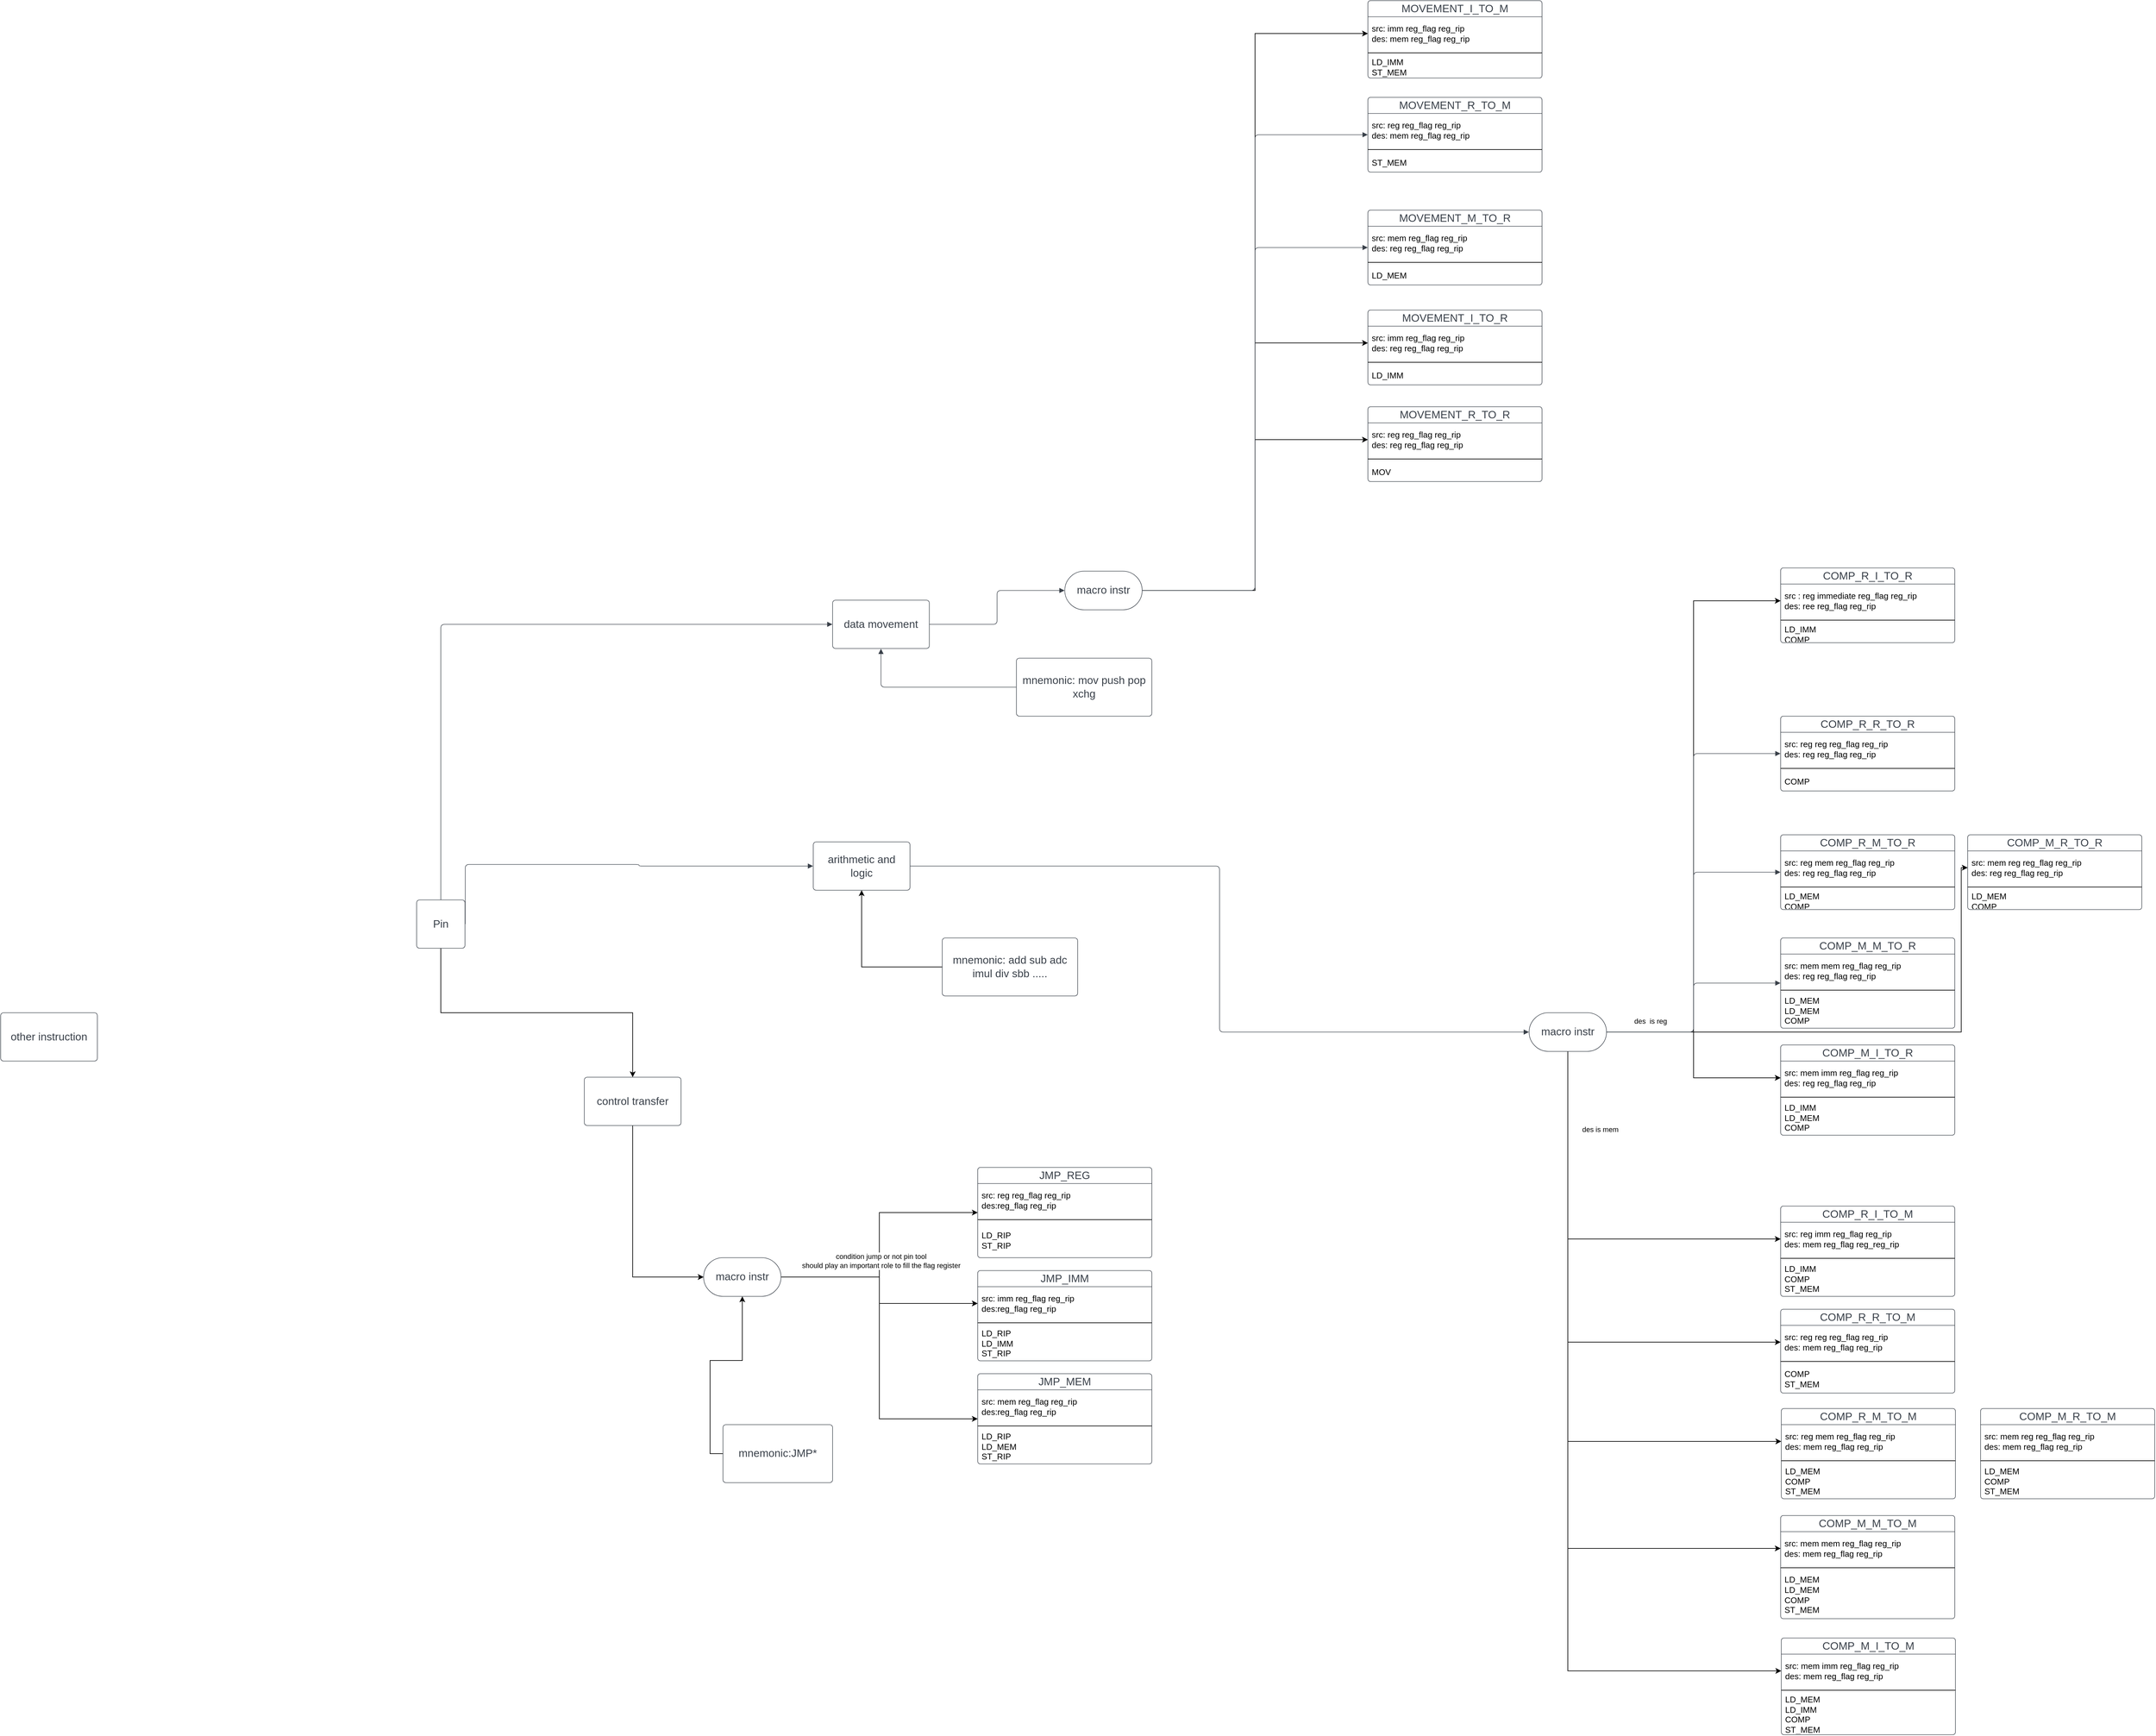 <mxfile version="21.1.1" type="github">
  <diagram name="Page-1" id="eR3zp3QlsPvUXpin-yrC">
    <mxGraphModel dx="2710" dy="1951" grid="1" gridSize="10" guides="1" tooltips="1" connect="1" arrows="1" fold="1" page="1" pageScale="1" pageWidth="850" pageHeight="1100" math="0" shadow="0">
      <root>
        <mxCell id="0" />
        <mxCell id="1" parent="0" />
        <mxCell id="J5xy0Q0ghwQe-MPDtaWw-1" value="MOVEMENT_R_TO_M" style="html=1;overflow=block;blockSpacing=1;swimlane;childLayout=stackLayout;horizontal=1;horizontalStack=0;resizeParent=1;resizeParentMax=0;resizeLast=0;collapsible=0;fontStyle=0;marginBottom=0;swimlaneFillColor=#ffffff;startSize=25;whiteSpace=wrap;fontSize=16.7;fontColor=#3a414a;spacing=0;strokeColor=#3a414a;strokeOpacity=100;rounded=1;absoluteArcSize=1;arcSize=9;strokeWidth=0.8;" parent="1" vertex="1">
          <mxGeometry x="1640" y="-870" width="270" height="116" as="geometry" />
        </mxCell>
        <mxCell id="J5xy0Q0ghwQe-MPDtaWw-2" value="&lt;div&gt;src: reg reg_flag reg_rip&lt;/div&gt;&lt;div&gt;des: mem reg_flag reg_rip&lt;br&gt;&lt;/div&gt;" style="part=1;html=1;resizeHeight=0;strokeColor=none;fillColor=none;align=left;verticalAlign=middle;spacingLeft=4;spacingRight=4;overflow=hidden;rotatable=0;points=[[0,0.5],[1,0.5]];portConstraint=eastwest;swimlaneFillColor=#ffffff;strokeOpacity=100;whiteSpace=wrap;fontSize=13;" parent="J5xy0Q0ghwQe-MPDtaWw-1" vertex="1">
          <mxGeometry y="25" width="270" height="52" as="geometry" />
        </mxCell>
        <mxCell id="J5xy0Q0ghwQe-MPDtaWw-3" value="" style="line;strokeWidth=1;fillColor=none;align=left;verticalAlign=middle;spacingTop=-1;spacingLeft=3;spacingRight=3;rotatable=0;labelPosition=right;points=[];portConstraint=eastwest;" parent="J5xy0Q0ghwQe-MPDtaWw-1" vertex="1">
          <mxGeometry y="77" width="270" height="8" as="geometry" />
        </mxCell>
        <mxCell id="J5xy0Q0ghwQe-MPDtaWw-4" value="ST_MEM" style="part=1;html=1;resizeHeight=0;strokeColor=none;fillColor=none;align=left;verticalAlign=middle;spacingLeft=4;spacingRight=4;overflow=hidden;rotatable=0;points=[[0,0.5],[1,0.5]];portConstraint=eastwest;swimlaneFillColor=#ffffff;strokeOpacity=100;whiteSpace=wrap;fontSize=13;" parent="J5xy0Q0ghwQe-MPDtaWw-1" vertex="1">
          <mxGeometry y="85" width="270" height="31" as="geometry" />
        </mxCell>
        <mxCell id="J5xy0Q0ghwQe-MPDtaWw-84" style="edgeStyle=orthogonalEdgeStyle;rounded=0;orthogonalLoop=1;jettySize=auto;html=1;exitX=0.5;exitY=1;exitDx=0;exitDy=0;entryX=0.5;entryY=0;entryDx=0;entryDy=0;" parent="1" source="J5xy0Q0ghwQe-MPDtaWw-5" target="J5xy0Q0ghwQe-MPDtaWw-8" edge="1">
          <mxGeometry relative="1" as="geometry" />
        </mxCell>
        <mxCell id="J5xy0Q0ghwQe-MPDtaWw-5" value="Pin" style="html=1;overflow=block;blockSpacing=1;whiteSpace=wrap;fontSize=16.7;fontColor=#3a414a;spacing=9;strokeColor=#3a414a;strokeOpacity=100;rounded=1;absoluteArcSize=1;arcSize=9;strokeWidth=0.8;lucidId=vb_ILdYtXsX5;" parent="1" vertex="1">
          <mxGeometry x="165" y="375" width="75" height="75" as="geometry" />
        </mxCell>
        <mxCell id="J5xy0Q0ghwQe-MPDtaWw-6" value="data movement" style="html=1;overflow=block;blockSpacing=1;whiteSpace=wrap;fontSize=16.7;fontColor=#3a414a;spacing=9;strokeColor=#3a414a;strokeOpacity=100;rounded=1;absoluteArcSize=1;arcSize=9;strokeWidth=0.8;lucidId=Zb_IQVn3p7aH;" parent="1" vertex="1">
          <mxGeometry x="810" y="-90" width="150" height="75" as="geometry" />
        </mxCell>
        <mxCell id="J5xy0Q0ghwQe-MPDtaWw-7" value="arithmetic and logic" style="html=1;overflow=block;blockSpacing=1;whiteSpace=wrap;fontSize=16.7;fontColor=#3a414a;spacing=9;strokeColor=#3a414a;strokeOpacity=100;rounded=1;absoluteArcSize=1;arcSize=9;strokeWidth=0.8;lucidId=Sd_Imt-~ufuI;" parent="1" vertex="1">
          <mxGeometry x="780" y="285" width="150" height="75" as="geometry" />
        </mxCell>
        <mxCell id="IbOXfM1SDpOTdggkuZX6-5" style="edgeStyle=orthogonalEdgeStyle;rounded=0;orthogonalLoop=1;jettySize=auto;html=1;exitX=0.5;exitY=1;exitDx=0;exitDy=0;entryX=0;entryY=0.5;entryDx=0;entryDy=0;" edge="1" parent="1" source="J5xy0Q0ghwQe-MPDtaWw-8" target="IbOXfM1SDpOTdggkuZX6-4">
          <mxGeometry relative="1" as="geometry" />
        </mxCell>
        <mxCell id="J5xy0Q0ghwQe-MPDtaWw-8" value="control transfer" style="html=1;overflow=block;blockSpacing=1;whiteSpace=wrap;fontSize=16.7;fontColor=#3a414a;spacing=9;strokeColor=#3a414a;strokeOpacity=100;rounded=1;absoluteArcSize=1;arcSize=9;strokeWidth=0.8;lucidId=fe_Ijm6He9Rg;" parent="1" vertex="1">
          <mxGeometry x="425" y="650" width="150" height="75" as="geometry" />
        </mxCell>
        <mxCell id="J5xy0Q0ghwQe-MPDtaWw-9" value="other instruction" style="html=1;overflow=block;blockSpacing=1;whiteSpace=wrap;fontSize=16.7;fontColor=#3a414a;spacing=9;strokeColor=#3a414a;strokeOpacity=100;rounded=1;absoluteArcSize=1;arcSize=9;strokeWidth=0.8;lucidId=Ye_Ij3o5J0ic;" parent="1" vertex="1">
          <mxGeometry x="-480" y="550" width="150" height="75" as="geometry" />
        </mxCell>
        <mxCell id="J5xy0Q0ghwQe-MPDtaWw-10" value="mnemonic: mov push pop xchg" style="html=1;overflow=block;blockSpacing=1;whiteSpace=wrap;fontSize=16.7;fontColor=#3a414a;spacing=9;strokeColor=#3a414a;strokeOpacity=100;rounded=1;absoluteArcSize=1;arcSize=9;strokeWidth=0.8;lucidId=3g_IY3LxRQ.w;" parent="1" vertex="1">
          <mxGeometry x="1095" width="210" height="90" as="geometry" />
        </mxCell>
        <mxCell id="J5xy0Q0ghwQe-MPDtaWw-11" value="" style="html=1;jettySize=18;whiteSpace=wrap;fontSize=13;strokeColor=#3a414a;strokeOpacity=100;strokeWidth=0.8;rounded=1;arcSize=12;edgeStyle=orthogonalEdgeStyle;startArrow=none;endArrow=block;endFill=1;exitX=0.5;exitY=-0.005;exitPerimeter=0;entryX=-0.002;entryY=0.5;entryPerimeter=0;lucidId=Ei_Iy~VdfBPr;" parent="1" source="J5xy0Q0ghwQe-MPDtaWw-5" target="J5xy0Q0ghwQe-MPDtaWw-6" edge="1">
          <mxGeometry width="100" height="100" relative="1" as="geometry">
            <Array as="points" />
          </mxGeometry>
        </mxCell>
        <mxCell id="J5xy0Q0ghwQe-MPDtaWw-12" value="" style="html=1;jettySize=18;whiteSpace=wrap;fontSize=13;strokeColor=#3a414a;strokeOpacity=100;strokeWidth=0.8;rounded=1;arcSize=12;edgeStyle=orthogonalEdgeStyle;startArrow=none;endArrow=block;endFill=1;exitX=1.005;exitY=0.5;exitPerimeter=0;entryX=-0.002;entryY=0.5;entryPerimeter=0;lucidId=Ii_If~WCb4Uk;" parent="1" source="J5xy0Q0ghwQe-MPDtaWw-5" target="J5xy0Q0ghwQe-MPDtaWw-7" edge="1">
          <mxGeometry width="100" height="100" relative="1" as="geometry">
            <Array as="points">
              <mxPoint x="240" y="320" />
              <mxPoint x="510" y="320" />
              <mxPoint x="510" y="323" />
            </Array>
          </mxGeometry>
        </mxCell>
        <mxCell id="J5xy0Q0ghwQe-MPDtaWw-15" value="" style="html=1;jettySize=18;whiteSpace=wrap;fontSize=13;strokeColor=#3a414a;strokeOpacity=100;strokeWidth=0.8;rounded=1;arcSize=12;edgeStyle=orthogonalEdgeStyle;startArrow=none;endArrow=block;endFill=1;exitX=1.002;exitY=0.5;exitPerimeter=0;entryX=-0.003;entryY=0.5;entryPerimeter=0;lucidId=4i_INsCaxqj5;" parent="1" source="J5xy0Q0ghwQe-MPDtaWw-6" target="J5xy0Q0ghwQe-MPDtaWw-16" edge="1">
          <mxGeometry width="100" height="100" relative="1" as="geometry">
            <Array as="points" />
          </mxGeometry>
        </mxCell>
        <mxCell id="iMvrqoFS0nyrSLUckhGw-23" style="edgeStyle=orthogonalEdgeStyle;rounded=0;orthogonalLoop=1;jettySize=auto;html=1;exitX=1;exitY=0.5;exitDx=0;exitDy=0;entryX=0;entryY=0.5;entryDx=0;entryDy=0;" parent="1" source="J5xy0Q0ghwQe-MPDtaWw-16" target="iMvrqoFS0nyrSLUckhGw-20" edge="1">
          <mxGeometry relative="1" as="geometry" />
        </mxCell>
        <mxCell id="iMvrqoFS0nyrSLUckhGw-24" style="edgeStyle=orthogonalEdgeStyle;rounded=0;orthogonalLoop=1;jettySize=auto;html=1;exitX=1;exitY=0.5;exitDx=0;exitDy=0;entryX=0;entryY=0.5;entryDx=0;entryDy=0;" parent="1" source="J5xy0Q0ghwQe-MPDtaWw-16" target="iMvrqoFS0nyrSLUckhGw-15" edge="1">
          <mxGeometry relative="1" as="geometry" />
        </mxCell>
        <mxCell id="iMvrqoFS0nyrSLUckhGw-30" style="edgeStyle=orthogonalEdgeStyle;rounded=0;orthogonalLoop=1;jettySize=auto;html=1;exitX=1;exitY=0.5;exitDx=0;exitDy=0;entryX=0;entryY=0.5;entryDx=0;entryDy=0;" parent="1" source="J5xy0Q0ghwQe-MPDtaWw-16" target="iMvrqoFS0nyrSLUckhGw-26" edge="1">
          <mxGeometry relative="1" as="geometry" />
        </mxCell>
        <mxCell id="J5xy0Q0ghwQe-MPDtaWw-16" value="macro instr" style="html=1;overflow=block;blockSpacing=1;whiteSpace=wrap;rounded=1;arcSize=50;fontSize=16.7;fontColor=#3a414a;spacing=3.8;strokeColor=#3a414a;strokeOpacity=100;strokeWidth=0.8;lucidId=7i_INm0ZVEhD;" parent="1" vertex="1">
          <mxGeometry x="1170" y="-135" width="120" height="60" as="geometry" />
        </mxCell>
        <mxCell id="J5xy0Q0ghwQe-MPDtaWw-17" value="MOVEMENT_M_TO_R" style="html=1;overflow=block;blockSpacing=1;swimlane;childLayout=stackLayout;horizontal=1;horizontalStack=0;resizeParent=1;resizeParentMax=0;resizeLast=0;collapsible=0;fontStyle=0;marginBottom=0;swimlaneFillColor=#ffffff;startSize=25;whiteSpace=wrap;fontSize=16.7;fontColor=#3a414a;spacing=0;strokeColor=#3a414a;strokeOpacity=100;rounded=1;absoluteArcSize=1;arcSize=9;strokeWidth=0.8;" parent="1" vertex="1">
          <mxGeometry x="1640" y="-695" width="270" height="116" as="geometry" />
        </mxCell>
        <mxCell id="J5xy0Q0ghwQe-MPDtaWw-18" value="&lt;div&gt;src: mem reg_flag reg_rip&lt;/div&gt;&lt;div&gt;des: reg reg_flag reg_rip&lt;br&gt;&lt;/div&gt;" style="part=1;html=1;resizeHeight=0;strokeColor=none;fillColor=none;align=left;verticalAlign=middle;spacingLeft=4;spacingRight=4;overflow=hidden;rotatable=0;points=[[0,0.5],[1,0.5]];portConstraint=eastwest;swimlaneFillColor=#ffffff;strokeOpacity=100;whiteSpace=wrap;fontSize=13;" parent="J5xy0Q0ghwQe-MPDtaWw-17" vertex="1">
          <mxGeometry y="25" width="270" height="52" as="geometry" />
        </mxCell>
        <mxCell id="J5xy0Q0ghwQe-MPDtaWw-19" value="" style="line;strokeWidth=1;fillColor=none;align=left;verticalAlign=middle;spacingTop=-1;spacingLeft=3;spacingRight=3;rotatable=0;labelPosition=right;points=[];portConstraint=eastwest;" parent="J5xy0Q0ghwQe-MPDtaWw-17" vertex="1">
          <mxGeometry y="77" width="270" height="8" as="geometry" />
        </mxCell>
        <mxCell id="J5xy0Q0ghwQe-MPDtaWw-20" value="&lt;div&gt;LD_MEM&lt;/div&gt;" style="part=1;html=1;resizeHeight=0;strokeColor=none;fillColor=none;align=left;verticalAlign=middle;spacingLeft=4;spacingRight=4;overflow=hidden;rotatable=0;points=[[0,0.5],[1,0.5]];portConstraint=eastwest;swimlaneFillColor=#ffffff;strokeOpacity=100;whiteSpace=wrap;fontSize=13;" parent="J5xy0Q0ghwQe-MPDtaWw-17" vertex="1">
          <mxGeometry y="85" width="270" height="31" as="geometry" />
        </mxCell>
        <mxCell id="J5xy0Q0ghwQe-MPDtaWw-21" value="" style="html=1;jettySize=18;whiteSpace=wrap;fontSize=13;strokeColor=#3a414a;strokeOpacity=100;strokeWidth=0.8;rounded=1;arcSize=12;edgeStyle=orthogonalEdgeStyle;startArrow=none;endArrow=block;endFill=1;exitX=1.003;exitY=0.5;exitPerimeter=0;entryX=-0.001;entryY=0.5;entryPerimeter=0;lucidId=rl_IwtWGp1lu;" parent="1" source="J5xy0Q0ghwQe-MPDtaWw-16" target="J5xy0Q0ghwQe-MPDtaWw-1" edge="1">
          <mxGeometry width="100" height="100" relative="1" as="geometry">
            <Array as="points" />
          </mxGeometry>
        </mxCell>
        <mxCell id="J5xy0Q0ghwQe-MPDtaWw-22" value="" style="html=1;jettySize=18;whiteSpace=wrap;fontSize=13;strokeColor=#3a414a;strokeOpacity=100;strokeWidth=0.8;rounded=1;arcSize=12;edgeStyle=orthogonalEdgeStyle;startArrow=none;endArrow=block;endFill=1;exitX=1.003;exitY=0.5;exitPerimeter=0;entryX=-0.001;entryY=0.5;entryPerimeter=0;lucidId=wl_IUxPqPPxz;" parent="1" source="J5xy0Q0ghwQe-MPDtaWw-16" target="J5xy0Q0ghwQe-MPDtaWw-17" edge="1">
          <mxGeometry width="100" height="100" relative="1" as="geometry">
            <Array as="points" />
          </mxGeometry>
        </mxCell>
        <mxCell id="J5xy0Q0ghwQe-MPDtaWw-50" style="edgeStyle=orthogonalEdgeStyle;rounded=0;orthogonalLoop=1;jettySize=auto;html=1;exitX=1;exitY=0.5;exitDx=0;exitDy=0;entryX=0;entryY=0.5;entryDx=0;entryDy=0;" parent="1" source="J5xy0Q0ghwQe-MPDtaWw-23" target="J5xy0Q0ghwQe-MPDtaWw-47" edge="1">
          <mxGeometry relative="1" as="geometry" />
        </mxCell>
        <mxCell id="J5xy0Q0ghwQe-MPDtaWw-55" style="edgeStyle=orthogonalEdgeStyle;rounded=0;orthogonalLoop=1;jettySize=auto;html=1;exitX=1;exitY=0.5;exitDx=0;exitDy=0;entryX=0;entryY=0.5;entryDx=0;entryDy=0;" parent="1" source="J5xy0Q0ghwQe-MPDtaWw-23" target="J5xy0Q0ghwQe-MPDtaWw-52" edge="1">
          <mxGeometry relative="1" as="geometry" />
        </mxCell>
        <mxCell id="J5xy0Q0ghwQe-MPDtaWw-76" style="edgeStyle=orthogonalEdgeStyle;rounded=0;orthogonalLoop=1;jettySize=auto;html=1;exitX=0.5;exitY=1;exitDx=0;exitDy=0;entryX=0;entryY=0.5;entryDx=0;entryDy=0;" parent="1" source="J5xy0Q0ghwQe-MPDtaWw-23" target="J5xy0Q0ghwQe-MPDtaWw-69" edge="1">
          <mxGeometry relative="1" as="geometry">
            <mxPoint x="2110" y="850" as="targetPoint" />
          </mxGeometry>
        </mxCell>
        <mxCell id="J5xy0Q0ghwQe-MPDtaWw-77" style="edgeStyle=orthogonalEdgeStyle;rounded=0;orthogonalLoop=1;jettySize=auto;html=1;exitX=0.5;exitY=1;exitDx=0;exitDy=0;entryX=0;entryY=0.5;entryDx=0;entryDy=0;" parent="1" source="J5xy0Q0ghwQe-MPDtaWw-23" target="J5xy0Q0ghwQe-MPDtaWw-57" edge="1">
          <mxGeometry relative="1" as="geometry" />
        </mxCell>
        <mxCell id="J5xy0Q0ghwQe-MPDtaWw-78" style="edgeStyle=orthogonalEdgeStyle;rounded=0;orthogonalLoop=1;jettySize=auto;html=1;exitX=0.5;exitY=1;exitDx=0;exitDy=0;entryX=0;entryY=0.5;entryDx=0;entryDy=0;" parent="1" source="J5xy0Q0ghwQe-MPDtaWw-23" target="J5xy0Q0ghwQe-MPDtaWw-61" edge="1">
          <mxGeometry relative="1" as="geometry" />
        </mxCell>
        <mxCell id="J5xy0Q0ghwQe-MPDtaWw-79" style="edgeStyle=orthogonalEdgeStyle;rounded=0;orthogonalLoop=1;jettySize=auto;html=1;exitX=0.5;exitY=1;exitDx=0;exitDy=0;entryX=0;entryY=0.5;entryDx=0;entryDy=0;" parent="1" source="J5xy0Q0ghwQe-MPDtaWw-23" target="J5xy0Q0ghwQe-MPDtaWw-65" edge="1">
          <mxGeometry relative="1" as="geometry" />
        </mxCell>
        <mxCell id="J5xy0Q0ghwQe-MPDtaWw-80" style="edgeStyle=orthogonalEdgeStyle;rounded=0;orthogonalLoop=1;jettySize=auto;html=1;exitX=0.5;exitY=1;exitDx=0;exitDy=0;entryX=0;entryY=0.5;entryDx=0;entryDy=0;" parent="1" source="J5xy0Q0ghwQe-MPDtaWw-23" target="J5xy0Q0ghwQe-MPDtaWw-73" edge="1">
          <mxGeometry relative="1" as="geometry" />
        </mxCell>
        <mxCell id="J5xy0Q0ghwQe-MPDtaWw-83" value="des is mem" style="edgeLabel;html=1;align=center;verticalAlign=middle;resizable=0;points=[];" parent="J5xy0Q0ghwQe-MPDtaWw-80" vertex="1" connectable="0">
          <mxGeometry x="-0.836" y="-1" relative="1" as="geometry">
            <mxPoint x="51" y="15" as="offset" />
          </mxGeometry>
        </mxCell>
        <mxCell id="iMvrqoFS0nyrSLUckhGw-5" style="edgeStyle=orthogonalEdgeStyle;rounded=0;orthogonalLoop=1;jettySize=auto;html=1;exitX=1;exitY=0.5;exitDx=0;exitDy=0;entryX=0;entryY=0.5;entryDx=0;entryDy=0;" parent="1" source="J5xy0Q0ghwQe-MPDtaWw-23" target="iMvrqoFS0nyrSLUckhGw-2" edge="1">
          <mxGeometry relative="1" as="geometry">
            <Array as="points">
              <mxPoint x="2560" y="580" />
              <mxPoint x="2560" y="325" />
            </Array>
          </mxGeometry>
        </mxCell>
        <mxCell id="J5xy0Q0ghwQe-MPDtaWw-23" value="macro instr" style="html=1;overflow=block;blockSpacing=1;whiteSpace=wrap;rounded=1;arcSize=50;fontSize=16.7;fontColor=#3a414a;spacing=3.8;strokeColor=#3a414a;strokeOpacity=100;strokeWidth=0.8;lucidId=Ho_INVFWYLT4;" parent="1" vertex="1">
          <mxGeometry x="1890" y="550" width="120" height="60" as="geometry" />
        </mxCell>
        <mxCell id="J5xy0Q0ghwQe-MPDtaWw-24" value="" style="html=1;jettySize=18;whiteSpace=wrap;fontSize=13;strokeColor=#3a414a;strokeOpacity=100;strokeWidth=0.8;rounded=1;arcSize=12;edgeStyle=orthogonalEdgeStyle;startArrow=none;endArrow=block;endFill=1;exitX=-0.002;exitY=0.5;exitPerimeter=0;entryX=0.5;entryY=1.005;entryPerimeter=0;lucidId=Qo_IXUwPz7fn;" parent="1" source="J5xy0Q0ghwQe-MPDtaWw-10" target="J5xy0Q0ghwQe-MPDtaWw-6" edge="1">
          <mxGeometry width="100" height="100" relative="1" as="geometry">
            <Array as="points" />
          </mxGeometry>
        </mxCell>
        <mxCell id="J5xy0Q0ghwQe-MPDtaWw-25" value="" style="html=1;jettySize=18;whiteSpace=wrap;fontSize=13;strokeColor=#3a414a;strokeOpacity=100;strokeWidth=0.8;rounded=1;arcSize=12;edgeStyle=orthogonalEdgeStyle;startArrow=none;endArrow=block;endFill=1;exitX=1.002;exitY=0.5;exitPerimeter=0;entryX=-0.003;entryY=0.5;entryPerimeter=0;lucidId=Vo_IGZf05bA5;" parent="1" source="J5xy0Q0ghwQe-MPDtaWw-7" target="J5xy0Q0ghwQe-MPDtaWw-23" edge="1">
          <mxGeometry width="100" height="100" relative="1" as="geometry">
            <Array as="points" />
          </mxGeometry>
        </mxCell>
        <mxCell id="J5xy0Q0ghwQe-MPDtaWw-26" value="COMP_R_R_TO_R" style="html=1;overflow=block;blockSpacing=1;swimlane;childLayout=stackLayout;horizontal=1;horizontalStack=0;resizeParent=1;resizeParentMax=0;resizeLast=0;collapsible=0;fontStyle=0;marginBottom=0;swimlaneFillColor=#ffffff;startSize=25;whiteSpace=wrap;fontSize=16.7;fontColor=#3a414a;spacing=0;strokeColor=#3a414a;strokeOpacity=100;rounded=1;absoluteArcSize=1;arcSize=9;strokeWidth=0.8;" parent="1" vertex="1">
          <mxGeometry x="2280" y="90" width="270" height="116" as="geometry" />
        </mxCell>
        <mxCell id="J5xy0Q0ghwQe-MPDtaWw-27" value="&lt;div&gt;src: reg reg reg_flag reg_rip&lt;/div&gt;&lt;div&gt;des: reg reg_flag reg_rip&lt;br&gt;&lt;/div&gt;" style="part=1;html=1;resizeHeight=0;strokeColor=none;fillColor=none;align=left;verticalAlign=middle;spacingLeft=4;spacingRight=4;overflow=hidden;rotatable=0;points=[[0,0.5],[1,0.5]];portConstraint=eastwest;swimlaneFillColor=#ffffff;strokeOpacity=100;whiteSpace=wrap;fontSize=13;" parent="J5xy0Q0ghwQe-MPDtaWw-26" vertex="1">
          <mxGeometry y="25" width="270" height="52" as="geometry" />
        </mxCell>
        <mxCell id="J5xy0Q0ghwQe-MPDtaWw-28" value="" style="line;strokeWidth=1;fillColor=none;align=left;verticalAlign=middle;spacingTop=-1;spacingLeft=3;spacingRight=3;rotatable=0;labelPosition=right;points=[];portConstraint=eastwest;" parent="J5xy0Q0ghwQe-MPDtaWw-26" vertex="1">
          <mxGeometry y="77" width="270" height="8" as="geometry" />
        </mxCell>
        <mxCell id="J5xy0Q0ghwQe-MPDtaWw-29" value="COMP" style="part=1;html=1;resizeHeight=0;strokeColor=none;fillColor=none;align=left;verticalAlign=middle;spacingLeft=4;spacingRight=4;overflow=hidden;rotatable=0;points=[[0,0.5],[1,0.5]];portConstraint=eastwest;swimlaneFillColor=#ffffff;strokeOpacity=100;whiteSpace=wrap;fontSize=13;" parent="J5xy0Q0ghwQe-MPDtaWw-26" vertex="1">
          <mxGeometry y="85" width="270" height="31" as="geometry" />
        </mxCell>
        <mxCell id="J5xy0Q0ghwQe-MPDtaWw-30" value="" style="html=1;jettySize=18;whiteSpace=wrap;fontSize=13;strokeColor=#3a414a;strokeOpacity=100;strokeWidth=0.8;rounded=1;arcSize=12;edgeStyle=orthogonalEdgeStyle;startArrow=none;endArrow=block;endFill=1;exitX=1.003;exitY=0.5;exitPerimeter=0;entryX=-0.001;entryY=0.5;entryPerimeter=0;lucidId=Dp_I.FauqQdN;" parent="1" source="J5xy0Q0ghwQe-MPDtaWw-23" target="J5xy0Q0ghwQe-MPDtaWw-26" edge="1">
          <mxGeometry width="100" height="100" relative="1" as="geometry">
            <Array as="points" />
          </mxGeometry>
        </mxCell>
        <mxCell id="J5xy0Q0ghwQe-MPDtaWw-31" value="COMP_R_M_TO_R" style="html=1;overflow=block;blockSpacing=1;swimlane;childLayout=stackLayout;horizontal=1;horizontalStack=0;resizeParent=1;resizeParentMax=0;resizeLast=0;collapsible=0;fontStyle=0;marginBottom=0;swimlaneFillColor=#ffffff;startSize=25;whiteSpace=wrap;fontSize=16.7;fontColor=#3a414a;spacing=0;strokeColor=#3a414a;strokeOpacity=100;rounded=1;absoluteArcSize=1;arcSize=9;strokeWidth=0.8;" parent="1" vertex="1">
          <mxGeometry x="2280" y="274" width="270" height="116" as="geometry" />
        </mxCell>
        <mxCell id="J5xy0Q0ghwQe-MPDtaWw-32" value="&lt;div&gt;src: reg mem reg_flag reg_rip&lt;/div&gt;&lt;div&gt;des: reg reg_flag reg_rip&lt;br&gt;&lt;/div&gt;" style="part=1;html=1;resizeHeight=0;strokeColor=none;fillColor=none;align=left;verticalAlign=middle;spacingLeft=4;spacingRight=4;overflow=hidden;rotatable=0;points=[[0,0.5],[1,0.5]];portConstraint=eastwest;swimlaneFillColor=#ffffff;strokeOpacity=100;whiteSpace=wrap;fontSize=13;" parent="J5xy0Q0ghwQe-MPDtaWw-31" vertex="1">
          <mxGeometry y="25" width="270" height="52" as="geometry" />
        </mxCell>
        <mxCell id="J5xy0Q0ghwQe-MPDtaWw-33" value="" style="line;strokeWidth=1;fillColor=none;align=left;verticalAlign=middle;spacingTop=-1;spacingLeft=3;spacingRight=3;rotatable=0;labelPosition=right;points=[];portConstraint=eastwest;" parent="J5xy0Q0ghwQe-MPDtaWw-31" vertex="1">
          <mxGeometry y="77" width="270" height="8" as="geometry" />
        </mxCell>
        <mxCell id="J5xy0Q0ghwQe-MPDtaWw-34" value="&lt;div&gt;LD_MEM&lt;/div&gt;&lt;div&gt;COMP&lt;br&gt;&lt;/div&gt;" style="part=1;html=1;resizeHeight=0;strokeColor=none;fillColor=none;align=left;verticalAlign=middle;spacingLeft=4;spacingRight=4;overflow=hidden;rotatable=0;points=[[0,0.5],[1,0.5]];portConstraint=eastwest;swimlaneFillColor=#ffffff;strokeOpacity=100;whiteSpace=wrap;fontSize=13;" parent="J5xy0Q0ghwQe-MPDtaWw-31" vertex="1">
          <mxGeometry y="85" width="270" height="31" as="geometry" />
        </mxCell>
        <mxCell id="J5xy0Q0ghwQe-MPDtaWw-35" value="" style="html=1;jettySize=18;whiteSpace=wrap;fontSize=13;strokeColor=#3a414a;strokeOpacity=100;strokeWidth=0.8;rounded=1;arcSize=12;edgeStyle=orthogonalEdgeStyle;startArrow=none;endArrow=block;endFill=1;exitX=1.003;exitY=0.5;exitPerimeter=0;entryX=-0.001;entryY=0.5;entryPerimeter=0;lucidId=8p_I0mKvdy3w;" parent="1" source="J5xy0Q0ghwQe-MPDtaWw-23" target="J5xy0Q0ghwQe-MPDtaWw-31" edge="1">
          <mxGeometry width="100" height="100" relative="1" as="geometry">
            <Array as="points" />
          </mxGeometry>
        </mxCell>
        <mxCell id="J5xy0Q0ghwQe-MPDtaWw-36" value="COMP_M_M_TO_R" style="html=1;overflow=block;blockSpacing=1;swimlane;childLayout=stackLayout;horizontal=1;horizontalStack=0;resizeParent=1;resizeParentMax=0;resizeLast=0;collapsible=0;fontStyle=0;marginBottom=0;swimlaneFillColor=#ffffff;startSize=25;whiteSpace=wrap;fontSize=16.7;fontColor=#3a414a;spacing=0;strokeColor=#3a414a;strokeOpacity=100;rounded=1;absoluteArcSize=1;arcSize=9;strokeWidth=0.8;" parent="1" vertex="1">
          <mxGeometry x="2280" y="434" width="270" height="140" as="geometry" />
        </mxCell>
        <mxCell id="J5xy0Q0ghwQe-MPDtaWw-37" value="&lt;div&gt;src: mem mem reg_flag reg_rip&lt;/div&gt;&lt;div&gt;des: reg reg_flag reg_rip&lt;br&gt;&lt;/div&gt;" style="part=1;html=1;resizeHeight=0;strokeColor=none;fillColor=none;align=left;verticalAlign=middle;spacingLeft=4;spacingRight=4;overflow=hidden;rotatable=0;points=[[0,0.5],[1,0.5]];portConstraint=eastwest;swimlaneFillColor=#ffffff;strokeOpacity=100;whiteSpace=wrap;fontSize=13;" parent="J5xy0Q0ghwQe-MPDtaWw-36" vertex="1">
          <mxGeometry y="25" width="270" height="52" as="geometry" />
        </mxCell>
        <mxCell id="J5xy0Q0ghwQe-MPDtaWw-38" value="" style="line;strokeWidth=1;fillColor=none;align=left;verticalAlign=middle;spacingTop=-1;spacingLeft=3;spacingRight=3;rotatable=0;labelPosition=right;points=[];portConstraint=eastwest;" parent="J5xy0Q0ghwQe-MPDtaWw-36" vertex="1">
          <mxGeometry y="77" width="270" height="8" as="geometry" />
        </mxCell>
        <mxCell id="J5xy0Q0ghwQe-MPDtaWw-39" value="&lt;div&gt;LD_MEM&lt;/div&gt;&lt;div&gt;LD_MEM&lt;/div&gt;&lt;div&gt;COMP&lt;br&gt;&lt;/div&gt;" style="part=1;html=1;resizeHeight=0;strokeColor=none;fillColor=none;align=left;verticalAlign=middle;spacingLeft=4;spacingRight=4;overflow=hidden;rotatable=0;points=[[0,0.5],[1,0.5]];portConstraint=eastwest;swimlaneFillColor=#ffffff;strokeOpacity=100;whiteSpace=wrap;fontSize=13;" parent="J5xy0Q0ghwQe-MPDtaWw-36" vertex="1">
          <mxGeometry y="85" width="270" height="55" as="geometry" />
        </mxCell>
        <mxCell id="J5xy0Q0ghwQe-MPDtaWw-40" value="" style="html=1;jettySize=18;whiteSpace=wrap;fontSize=13;strokeColor=#3a414a;strokeOpacity=100;strokeWidth=0.8;rounded=1;arcSize=12;edgeStyle=orthogonalEdgeStyle;startArrow=none;endArrow=block;endFill=1;exitX=1.003;exitY=0.5;exitPerimeter=0;entryX=-0.001;entryY=0.5;entryPerimeter=0;lucidId=Dq_IRfhvA5zH;" parent="1" source="J5xy0Q0ghwQe-MPDtaWw-23" target="J5xy0Q0ghwQe-MPDtaWw-36" edge="1">
          <mxGeometry width="100" height="100" relative="1" as="geometry">
            <Array as="points" />
          </mxGeometry>
        </mxCell>
        <mxCell id="J5xy0Q0ghwQe-MPDtaWw-82" value="des&amp;nbsp; is reg" style="edgeLabel;html=1;align=center;verticalAlign=middle;resizable=0;points=[];" parent="J5xy0Q0ghwQe-MPDtaWw-40" vertex="1" connectable="0">
          <mxGeometry x="-0.548" relative="1" as="geometry">
            <mxPoint x="-11" y="-17" as="offset" />
          </mxGeometry>
        </mxCell>
        <mxCell id="J5xy0Q0ghwQe-MPDtaWw-46" value="COMP_R_I_TO_R" style="html=1;overflow=block;blockSpacing=1;swimlane;childLayout=stackLayout;horizontal=1;horizontalStack=0;resizeParent=1;resizeParentMax=0;resizeLast=0;collapsible=0;fontStyle=0;marginBottom=0;swimlaneFillColor=#ffffff;startSize=25;whiteSpace=wrap;fontSize=16.7;fontColor=#3a414a;spacing=0;strokeColor=#3a414a;strokeOpacity=100;rounded=1;absoluteArcSize=1;arcSize=9;strokeWidth=0.8;" parent="1" vertex="1">
          <mxGeometry x="2280" y="-140" width="270" height="116" as="geometry" />
        </mxCell>
        <mxCell id="J5xy0Q0ghwQe-MPDtaWw-47" value="&lt;div&gt;src : reg immediate reg_flag reg_rip&lt;/div&gt;&lt;div&gt;des: ree reg_flag reg_rip&lt;br&gt;&lt;/div&gt;" style="part=1;html=1;resizeHeight=0;strokeColor=none;fillColor=none;align=left;verticalAlign=middle;spacingLeft=4;spacingRight=4;overflow=hidden;rotatable=0;points=[[0,0.5],[1,0.5]];portConstraint=eastwest;swimlaneFillColor=#ffffff;strokeOpacity=100;whiteSpace=wrap;fontSize=13;" parent="J5xy0Q0ghwQe-MPDtaWw-46" vertex="1">
          <mxGeometry y="25" width="270" height="52" as="geometry" />
        </mxCell>
        <mxCell id="J5xy0Q0ghwQe-MPDtaWw-48" value="" style="line;strokeWidth=1;fillColor=none;align=left;verticalAlign=middle;spacingTop=-1;spacingLeft=3;spacingRight=3;rotatable=0;labelPosition=right;points=[];portConstraint=eastwest;" parent="J5xy0Q0ghwQe-MPDtaWw-46" vertex="1">
          <mxGeometry y="77" width="270" height="8" as="geometry" />
        </mxCell>
        <mxCell id="J5xy0Q0ghwQe-MPDtaWw-49" value="&lt;div&gt;LD_IMM&lt;/div&gt;&lt;div&gt;COMP&lt;/div&gt;&lt;div&gt;&lt;br&gt;&lt;/div&gt;" style="part=1;html=1;resizeHeight=0;strokeColor=none;fillColor=none;align=left;verticalAlign=middle;spacingLeft=4;spacingRight=4;overflow=hidden;rotatable=0;points=[[0,0.5],[1,0.5]];portConstraint=eastwest;swimlaneFillColor=#ffffff;strokeOpacity=100;whiteSpace=wrap;fontSize=13;" parent="J5xy0Q0ghwQe-MPDtaWw-46" vertex="1">
          <mxGeometry y="85" width="270" height="31" as="geometry" />
        </mxCell>
        <mxCell id="J5xy0Q0ghwQe-MPDtaWw-51" value="COMP_M_I_TO_R" style="html=1;overflow=block;blockSpacing=1;swimlane;childLayout=stackLayout;horizontal=1;horizontalStack=0;resizeParent=1;resizeParentMax=0;resizeLast=0;collapsible=0;fontStyle=0;marginBottom=0;swimlaneFillColor=#ffffff;startSize=25;whiteSpace=wrap;fontSize=16.7;fontColor=#3a414a;spacing=0;strokeColor=#3a414a;strokeOpacity=100;rounded=1;absoluteArcSize=1;arcSize=9;strokeWidth=0.8;" parent="1" vertex="1">
          <mxGeometry x="2280" y="600" width="270" height="140" as="geometry" />
        </mxCell>
        <mxCell id="J5xy0Q0ghwQe-MPDtaWw-52" value="&lt;div&gt;src: mem imm reg_flag reg_rip&lt;/div&gt;&lt;div&gt;des: reg reg_flag reg_rip&lt;br&gt;&lt;/div&gt;" style="part=1;html=1;resizeHeight=0;strokeColor=none;fillColor=none;align=left;verticalAlign=middle;spacingLeft=4;spacingRight=4;overflow=hidden;rotatable=0;points=[[0,0.5],[1,0.5]];portConstraint=eastwest;swimlaneFillColor=#ffffff;strokeOpacity=100;whiteSpace=wrap;fontSize=13;" parent="J5xy0Q0ghwQe-MPDtaWw-51" vertex="1">
          <mxGeometry y="25" width="270" height="52" as="geometry" />
        </mxCell>
        <mxCell id="J5xy0Q0ghwQe-MPDtaWw-53" value="" style="line;strokeWidth=1;fillColor=none;align=left;verticalAlign=middle;spacingTop=-1;spacingLeft=3;spacingRight=3;rotatable=0;labelPosition=right;points=[];portConstraint=eastwest;" parent="J5xy0Q0ghwQe-MPDtaWw-51" vertex="1">
          <mxGeometry y="77" width="270" height="8" as="geometry" />
        </mxCell>
        <mxCell id="J5xy0Q0ghwQe-MPDtaWw-54" value="&lt;div&gt;LD_IMM&lt;/div&gt;&lt;div&gt;LD_MEM&lt;/div&gt;&lt;div&gt;COMP&lt;br&gt;&lt;/div&gt;" style="part=1;html=1;resizeHeight=0;strokeColor=none;fillColor=none;align=left;verticalAlign=middle;spacingLeft=4;spacingRight=4;overflow=hidden;rotatable=0;points=[[0,0.5],[1,0.5]];portConstraint=eastwest;swimlaneFillColor=#ffffff;strokeOpacity=100;whiteSpace=wrap;fontSize=13;" parent="J5xy0Q0ghwQe-MPDtaWw-51" vertex="1">
          <mxGeometry y="85" width="270" height="55" as="geometry" />
        </mxCell>
        <mxCell id="J5xy0Q0ghwQe-MPDtaWw-56" value="COMP_R_R_TO_M" style="html=1;overflow=block;blockSpacing=1;swimlane;childLayout=stackLayout;horizontal=1;horizontalStack=0;resizeParent=1;resizeParentMax=0;resizeLast=0;collapsible=0;fontStyle=0;marginBottom=0;swimlaneFillColor=#ffffff;startSize=25;whiteSpace=wrap;fontSize=16.7;fontColor=#3a414a;spacing=0;strokeColor=#3a414a;strokeOpacity=100;rounded=1;absoluteArcSize=1;arcSize=9;strokeWidth=0.8;" parent="1" vertex="1">
          <mxGeometry x="2280" y="1010" width="270" height="130" as="geometry" />
        </mxCell>
        <mxCell id="J5xy0Q0ghwQe-MPDtaWw-57" value="&lt;div&gt;src: reg reg reg_flag reg_rip&lt;/div&gt;&lt;div&gt;des: mem reg_flag reg_rip&lt;br&gt;&lt;/div&gt;" style="part=1;html=1;resizeHeight=0;strokeColor=none;fillColor=none;align=left;verticalAlign=middle;spacingLeft=4;spacingRight=4;overflow=hidden;rotatable=0;points=[[0,0.5],[1,0.5]];portConstraint=eastwest;swimlaneFillColor=#ffffff;strokeOpacity=100;whiteSpace=wrap;fontSize=13;" parent="J5xy0Q0ghwQe-MPDtaWw-56" vertex="1">
          <mxGeometry y="25" width="270" height="52" as="geometry" />
        </mxCell>
        <mxCell id="J5xy0Q0ghwQe-MPDtaWw-58" value="" style="line;strokeWidth=1;fillColor=none;align=left;verticalAlign=middle;spacingTop=-1;spacingLeft=3;spacingRight=3;rotatable=0;labelPosition=right;points=[];portConstraint=eastwest;" parent="J5xy0Q0ghwQe-MPDtaWw-56" vertex="1">
          <mxGeometry y="77" width="270" height="8" as="geometry" />
        </mxCell>
        <mxCell id="J5xy0Q0ghwQe-MPDtaWw-59" value="&lt;div&gt;COMP&lt;/div&gt;&lt;div&gt;ST_MEM&lt;br&gt;&lt;/div&gt;" style="part=1;html=1;resizeHeight=0;strokeColor=none;fillColor=none;align=left;verticalAlign=middle;spacingLeft=4;spacingRight=4;overflow=hidden;rotatable=0;points=[[0,0.5],[1,0.5]];portConstraint=eastwest;swimlaneFillColor=#ffffff;strokeOpacity=100;whiteSpace=wrap;fontSize=13;" parent="J5xy0Q0ghwQe-MPDtaWw-56" vertex="1">
          <mxGeometry y="85" width="270" height="45" as="geometry" />
        </mxCell>
        <mxCell id="J5xy0Q0ghwQe-MPDtaWw-60" value="COMP_R_M_TO_M" style="html=1;overflow=block;blockSpacing=1;swimlane;childLayout=stackLayout;horizontal=1;horizontalStack=0;resizeParent=1;resizeParentMax=0;resizeLast=0;collapsible=0;fontStyle=0;marginBottom=0;swimlaneFillColor=#ffffff;startSize=25;whiteSpace=wrap;fontSize=16.7;fontColor=#3a414a;spacing=0;strokeColor=#3a414a;strokeOpacity=100;rounded=1;absoluteArcSize=1;arcSize=9;strokeWidth=0.8;" parent="1" vertex="1">
          <mxGeometry x="2281" y="1164" width="270" height="140" as="geometry" />
        </mxCell>
        <mxCell id="J5xy0Q0ghwQe-MPDtaWw-61" value="&lt;div&gt;src: reg mem reg_flag reg_rip&lt;/div&gt;&lt;div&gt;des: mem reg_flag reg_rip&lt;br&gt;&lt;/div&gt;" style="part=1;html=1;resizeHeight=0;strokeColor=none;fillColor=none;align=left;verticalAlign=middle;spacingLeft=4;spacingRight=4;overflow=hidden;rotatable=0;points=[[0,0.5],[1,0.5]];portConstraint=eastwest;swimlaneFillColor=#ffffff;strokeOpacity=100;whiteSpace=wrap;fontSize=13;" parent="J5xy0Q0ghwQe-MPDtaWw-60" vertex="1">
          <mxGeometry y="25" width="270" height="52" as="geometry" />
        </mxCell>
        <mxCell id="J5xy0Q0ghwQe-MPDtaWw-62" value="" style="line;strokeWidth=1;fillColor=none;align=left;verticalAlign=middle;spacingTop=-1;spacingLeft=3;spacingRight=3;rotatable=0;labelPosition=right;points=[];portConstraint=eastwest;" parent="J5xy0Q0ghwQe-MPDtaWw-60" vertex="1">
          <mxGeometry y="77" width="270" height="8" as="geometry" />
        </mxCell>
        <mxCell id="J5xy0Q0ghwQe-MPDtaWw-63" value="&lt;div&gt;LD_MEM&lt;/div&gt;&lt;div&gt;COMP&lt;br&gt;&lt;/div&gt;&lt;div&gt;ST_MEM&lt;br&gt;&lt;/div&gt;" style="part=1;html=1;resizeHeight=0;strokeColor=none;fillColor=none;align=left;verticalAlign=middle;spacingLeft=4;spacingRight=4;overflow=hidden;rotatable=0;points=[[0,0.5],[1,0.5]];portConstraint=eastwest;swimlaneFillColor=#ffffff;strokeOpacity=100;whiteSpace=wrap;fontSize=13;" parent="J5xy0Q0ghwQe-MPDtaWw-60" vertex="1">
          <mxGeometry y="85" width="270" height="55" as="geometry" />
        </mxCell>
        <mxCell id="J5xy0Q0ghwQe-MPDtaWw-64" value="COMP_M_M_TO_M" style="html=1;overflow=block;blockSpacing=1;swimlane;childLayout=stackLayout;horizontal=1;horizontalStack=0;resizeParent=1;resizeParentMax=0;resizeLast=0;collapsible=0;fontStyle=0;marginBottom=0;swimlaneFillColor=#ffffff;startSize=25;whiteSpace=wrap;fontSize=16.7;fontColor=#3a414a;spacing=0;strokeColor=#3a414a;strokeOpacity=100;rounded=1;absoluteArcSize=1;arcSize=9;strokeWidth=0.8;" parent="1" vertex="1">
          <mxGeometry x="2280" y="1330" width="270" height="160" as="geometry" />
        </mxCell>
        <mxCell id="J5xy0Q0ghwQe-MPDtaWw-65" value="&lt;div&gt;src: mem mem reg_flag reg_rip&lt;/div&gt;&lt;div&gt;des: mem reg_flag reg_rip&lt;br&gt;&lt;/div&gt;" style="part=1;html=1;resizeHeight=0;strokeColor=none;fillColor=none;align=left;verticalAlign=middle;spacingLeft=4;spacingRight=4;overflow=hidden;rotatable=0;points=[[0,0.5],[1,0.5]];portConstraint=eastwest;swimlaneFillColor=#ffffff;strokeOpacity=100;whiteSpace=wrap;fontSize=13;" parent="J5xy0Q0ghwQe-MPDtaWw-64" vertex="1">
          <mxGeometry y="25" width="270" height="52" as="geometry" />
        </mxCell>
        <mxCell id="J5xy0Q0ghwQe-MPDtaWw-66" value="" style="line;strokeWidth=1;fillColor=none;align=left;verticalAlign=middle;spacingTop=-1;spacingLeft=3;spacingRight=3;rotatable=0;labelPosition=right;points=[];portConstraint=eastwest;" parent="J5xy0Q0ghwQe-MPDtaWw-64" vertex="1">
          <mxGeometry y="77" width="270" height="8" as="geometry" />
        </mxCell>
        <mxCell id="J5xy0Q0ghwQe-MPDtaWw-67" value="&lt;div&gt;LD_MEM&lt;/div&gt;&lt;div&gt;LD_MEM&lt;/div&gt;&lt;div&gt;COMP&lt;/div&gt;&lt;div&gt;ST_MEM&lt;br&gt;&lt;/div&gt;" style="part=1;html=1;resizeHeight=0;strokeColor=none;fillColor=none;align=left;verticalAlign=middle;spacingLeft=4;spacingRight=4;overflow=hidden;rotatable=0;points=[[0,0.5],[1,0.5]];portConstraint=eastwest;swimlaneFillColor=#ffffff;strokeOpacity=100;whiteSpace=wrap;fontSize=13;" parent="J5xy0Q0ghwQe-MPDtaWw-64" vertex="1">
          <mxGeometry y="85" width="270" height="75" as="geometry" />
        </mxCell>
        <mxCell id="J5xy0Q0ghwQe-MPDtaWw-68" value="COMP_R_I_TO_M" style="html=1;overflow=block;blockSpacing=1;swimlane;childLayout=stackLayout;horizontal=1;horizontalStack=0;resizeParent=1;resizeParentMax=0;resizeLast=0;collapsible=0;fontStyle=0;marginBottom=0;swimlaneFillColor=#ffffff;startSize=25;whiteSpace=wrap;fontSize=16.7;fontColor=#3a414a;spacing=0;strokeColor=#3a414a;strokeOpacity=100;rounded=1;absoluteArcSize=1;arcSize=9;strokeWidth=0.8;" parent="1" vertex="1">
          <mxGeometry x="2280" y="850" width="270" height="140" as="geometry" />
        </mxCell>
        <mxCell id="J5xy0Q0ghwQe-MPDtaWw-69" value="&lt;div&gt;src: reg imm reg_flag reg_rip&lt;/div&gt;&lt;div&gt;des: mem reg_flag reg_reg_rip&lt;br&gt;&lt;/div&gt;" style="part=1;html=1;resizeHeight=0;strokeColor=none;fillColor=none;align=left;verticalAlign=middle;spacingLeft=4;spacingRight=4;overflow=hidden;rotatable=0;points=[[0,0.5],[1,0.5]];portConstraint=eastwest;swimlaneFillColor=#ffffff;strokeOpacity=100;whiteSpace=wrap;fontSize=13;" parent="J5xy0Q0ghwQe-MPDtaWw-68" vertex="1">
          <mxGeometry y="25" width="270" height="52" as="geometry" />
        </mxCell>
        <mxCell id="J5xy0Q0ghwQe-MPDtaWw-70" value="" style="line;strokeWidth=1;fillColor=none;align=left;verticalAlign=middle;spacingTop=-1;spacingLeft=3;spacingRight=3;rotatable=0;labelPosition=right;points=[];portConstraint=eastwest;" parent="J5xy0Q0ghwQe-MPDtaWw-68" vertex="1">
          <mxGeometry y="77" width="270" height="8" as="geometry" />
        </mxCell>
        <mxCell id="J5xy0Q0ghwQe-MPDtaWw-71" value="&lt;div&gt;LD_IMM&lt;/div&gt;&lt;div&gt;COMP&lt;/div&gt;&lt;div&gt;ST_MEM&lt;br&gt;&lt;/div&gt;" style="part=1;html=1;resizeHeight=0;strokeColor=none;fillColor=none;align=left;verticalAlign=middle;spacingLeft=4;spacingRight=4;overflow=hidden;rotatable=0;points=[[0,0.5],[1,0.5]];portConstraint=eastwest;swimlaneFillColor=#ffffff;strokeOpacity=100;whiteSpace=wrap;fontSize=13;" parent="J5xy0Q0ghwQe-MPDtaWw-68" vertex="1">
          <mxGeometry y="85" width="270" height="55" as="geometry" />
        </mxCell>
        <mxCell id="J5xy0Q0ghwQe-MPDtaWw-72" value="COMP_M_I_TO_M" style="html=1;overflow=block;blockSpacing=1;swimlane;childLayout=stackLayout;horizontal=1;horizontalStack=0;resizeParent=1;resizeParentMax=0;resizeLast=0;collapsible=0;fontStyle=0;marginBottom=0;swimlaneFillColor=#ffffff;startSize=25;whiteSpace=wrap;fontSize=16.7;fontColor=#3a414a;spacing=0;strokeColor=#3a414a;strokeOpacity=100;rounded=1;absoluteArcSize=1;arcSize=9;strokeWidth=0.8;" parent="1" vertex="1">
          <mxGeometry x="2281" y="1520" width="270" height="150" as="geometry" />
        </mxCell>
        <mxCell id="J5xy0Q0ghwQe-MPDtaWw-73" value="&lt;div&gt;src: mem imm reg_flag reg_rip&lt;/div&gt;&lt;div&gt;des: mem reg_flag reg_rip&lt;br&gt;&lt;/div&gt;" style="part=1;html=1;resizeHeight=0;strokeColor=none;fillColor=none;align=left;verticalAlign=middle;spacingLeft=4;spacingRight=4;overflow=hidden;rotatable=0;points=[[0,0.5],[1,0.5]];portConstraint=eastwest;swimlaneFillColor=#ffffff;strokeOpacity=100;whiteSpace=wrap;fontSize=13;" parent="J5xy0Q0ghwQe-MPDtaWw-72" vertex="1">
          <mxGeometry y="25" width="270" height="52" as="geometry" />
        </mxCell>
        <mxCell id="J5xy0Q0ghwQe-MPDtaWw-74" value="" style="line;strokeWidth=1;fillColor=none;align=left;verticalAlign=middle;spacingTop=-1;spacingLeft=3;spacingRight=3;rotatable=0;labelPosition=right;points=[];portConstraint=eastwest;" parent="J5xy0Q0ghwQe-MPDtaWw-72" vertex="1">
          <mxGeometry y="77" width="270" height="8" as="geometry" />
        </mxCell>
        <mxCell id="J5xy0Q0ghwQe-MPDtaWw-75" value="&lt;div&gt;LD_MEM&lt;/div&gt;&lt;div&gt;LD_IMM&lt;/div&gt;&lt;div&gt;COMP&lt;/div&gt;&lt;div&gt;ST_MEM&lt;br&gt;&lt;/div&gt;" style="part=1;html=1;resizeHeight=0;strokeColor=none;fillColor=none;align=left;verticalAlign=middle;spacingLeft=4;spacingRight=4;overflow=hidden;rotatable=0;points=[[0,0.5],[1,0.5]];portConstraint=eastwest;swimlaneFillColor=#ffffff;strokeOpacity=100;whiteSpace=wrap;fontSize=13;" parent="J5xy0Q0ghwQe-MPDtaWw-72" vertex="1">
          <mxGeometry y="85" width="270" height="65" as="geometry" />
        </mxCell>
        <mxCell id="iMvrqoFS0nyrSLUckhGw-1" value="COMP_M_R_TO_R" style="html=1;overflow=block;blockSpacing=1;swimlane;childLayout=stackLayout;horizontal=1;horizontalStack=0;resizeParent=1;resizeParentMax=0;resizeLast=0;collapsible=0;fontStyle=0;marginBottom=0;swimlaneFillColor=#ffffff;startSize=25;whiteSpace=wrap;fontSize=16.7;fontColor=#3a414a;spacing=0;strokeColor=#3a414a;strokeOpacity=100;rounded=1;absoluteArcSize=1;arcSize=9;strokeWidth=0.8;" parent="1" vertex="1">
          <mxGeometry x="2570" y="274" width="270" height="116" as="geometry" />
        </mxCell>
        <mxCell id="iMvrqoFS0nyrSLUckhGw-2" value="&lt;div&gt;src: mem reg reg_flag reg_rip&lt;/div&gt;&lt;div&gt;des: reg reg_flag reg_rip&lt;br&gt;&lt;/div&gt;" style="part=1;html=1;resizeHeight=0;strokeColor=none;fillColor=none;align=left;verticalAlign=middle;spacingLeft=4;spacingRight=4;overflow=hidden;rotatable=0;points=[[0,0.5],[1,0.5]];portConstraint=eastwest;swimlaneFillColor=#ffffff;strokeOpacity=100;whiteSpace=wrap;fontSize=13;" parent="iMvrqoFS0nyrSLUckhGw-1" vertex="1">
          <mxGeometry y="25" width="270" height="52" as="geometry" />
        </mxCell>
        <mxCell id="iMvrqoFS0nyrSLUckhGw-3" value="" style="line;strokeWidth=1;fillColor=none;align=left;verticalAlign=middle;spacingTop=-1;spacingLeft=3;spacingRight=3;rotatable=0;labelPosition=right;points=[];portConstraint=eastwest;" parent="iMvrqoFS0nyrSLUckhGw-1" vertex="1">
          <mxGeometry y="77" width="270" height="8" as="geometry" />
        </mxCell>
        <mxCell id="iMvrqoFS0nyrSLUckhGw-4" value="&lt;div&gt;LD_MEM&lt;/div&gt;&lt;div&gt;COMP&lt;br&gt;&lt;/div&gt;" style="part=1;html=1;resizeHeight=0;strokeColor=none;fillColor=none;align=left;verticalAlign=middle;spacingLeft=4;spacingRight=4;overflow=hidden;rotatable=0;points=[[0,0.5],[1,0.5]];portConstraint=eastwest;swimlaneFillColor=#ffffff;strokeOpacity=100;whiteSpace=wrap;fontSize=13;" parent="iMvrqoFS0nyrSLUckhGw-1" vertex="1">
          <mxGeometry y="85" width="270" height="31" as="geometry" />
        </mxCell>
        <mxCell id="iMvrqoFS0nyrSLUckhGw-10" value="COMP_M_R_TO_M" style="html=1;overflow=block;blockSpacing=1;swimlane;childLayout=stackLayout;horizontal=1;horizontalStack=0;resizeParent=1;resizeParentMax=0;resizeLast=0;collapsible=0;fontStyle=0;marginBottom=0;swimlaneFillColor=#ffffff;startSize=25;whiteSpace=wrap;fontSize=16.7;fontColor=#3a414a;spacing=0;strokeColor=#3a414a;strokeOpacity=100;rounded=1;absoluteArcSize=1;arcSize=9;strokeWidth=0.8;" parent="1" vertex="1">
          <mxGeometry x="2590" y="1164" width="270" height="140" as="geometry" />
        </mxCell>
        <mxCell id="iMvrqoFS0nyrSLUckhGw-11" value="&lt;div&gt;src: mem reg reg_flag reg_rip&lt;/div&gt;&lt;div&gt;des: mem reg_flag reg_rip&lt;br&gt;&lt;/div&gt;" style="part=1;html=1;resizeHeight=0;strokeColor=none;fillColor=none;align=left;verticalAlign=middle;spacingLeft=4;spacingRight=4;overflow=hidden;rotatable=0;points=[[0,0.5],[1,0.5]];portConstraint=eastwest;swimlaneFillColor=#ffffff;strokeOpacity=100;whiteSpace=wrap;fontSize=13;" parent="iMvrqoFS0nyrSLUckhGw-10" vertex="1">
          <mxGeometry y="25" width="270" height="52" as="geometry" />
        </mxCell>
        <mxCell id="iMvrqoFS0nyrSLUckhGw-12" value="" style="line;strokeWidth=1;fillColor=none;align=left;verticalAlign=middle;spacingTop=-1;spacingLeft=3;spacingRight=3;rotatable=0;labelPosition=right;points=[];portConstraint=eastwest;" parent="iMvrqoFS0nyrSLUckhGw-10" vertex="1">
          <mxGeometry y="77" width="270" height="8" as="geometry" />
        </mxCell>
        <mxCell id="iMvrqoFS0nyrSLUckhGw-13" value="&lt;div&gt;LD_MEM&lt;/div&gt;&lt;div&gt;COMP&lt;br&gt;&lt;/div&gt;&lt;div&gt;ST_MEM&lt;br&gt;&lt;/div&gt;" style="part=1;html=1;resizeHeight=0;strokeColor=none;fillColor=none;align=left;verticalAlign=middle;spacingLeft=4;spacingRight=4;overflow=hidden;rotatable=0;points=[[0,0.5],[1,0.5]];portConstraint=eastwest;swimlaneFillColor=#ffffff;strokeOpacity=100;whiteSpace=wrap;fontSize=13;" parent="iMvrqoFS0nyrSLUckhGw-10" vertex="1">
          <mxGeometry y="85" width="270" height="55" as="geometry" />
        </mxCell>
        <mxCell id="iMvrqoFS0nyrSLUckhGw-14" value="MOVEMENT_I_TO_R" style="html=1;overflow=block;blockSpacing=1;swimlane;childLayout=stackLayout;horizontal=1;horizontalStack=0;resizeParent=1;resizeParentMax=0;resizeLast=0;collapsible=0;fontStyle=0;marginBottom=0;swimlaneFillColor=#ffffff;startSize=25;whiteSpace=wrap;fontSize=16.7;fontColor=#3a414a;spacing=0;strokeColor=#3a414a;strokeOpacity=100;rounded=1;absoluteArcSize=1;arcSize=9;strokeWidth=0.8;" parent="1" vertex="1">
          <mxGeometry x="1640" y="-540" width="270" height="116" as="geometry" />
        </mxCell>
        <mxCell id="iMvrqoFS0nyrSLUckhGw-15" value="&lt;div&gt;src: imm reg_flag reg_rip&lt;/div&gt;&lt;div&gt;des: reg reg_flag reg_rip&lt;br&gt;&lt;/div&gt;" style="part=1;html=1;resizeHeight=0;strokeColor=none;fillColor=none;align=left;verticalAlign=middle;spacingLeft=4;spacingRight=4;overflow=hidden;rotatable=0;points=[[0,0.5],[1,0.5]];portConstraint=eastwest;swimlaneFillColor=#ffffff;strokeOpacity=100;whiteSpace=wrap;fontSize=13;" parent="iMvrqoFS0nyrSLUckhGw-14" vertex="1">
          <mxGeometry y="25" width="270" height="52" as="geometry" />
        </mxCell>
        <mxCell id="iMvrqoFS0nyrSLUckhGw-16" value="" style="line;strokeWidth=1;fillColor=none;align=left;verticalAlign=middle;spacingTop=-1;spacingLeft=3;spacingRight=3;rotatable=0;labelPosition=right;points=[];portConstraint=eastwest;" parent="iMvrqoFS0nyrSLUckhGw-14" vertex="1">
          <mxGeometry y="77" width="270" height="8" as="geometry" />
        </mxCell>
        <mxCell id="iMvrqoFS0nyrSLUckhGw-17" value="&lt;div&gt;LD_IMM&lt;/div&gt;" style="part=1;html=1;resizeHeight=0;strokeColor=none;fillColor=none;align=left;verticalAlign=middle;spacingLeft=4;spacingRight=4;overflow=hidden;rotatable=0;points=[[0,0.5],[1,0.5]];portConstraint=eastwest;swimlaneFillColor=#ffffff;strokeOpacity=100;whiteSpace=wrap;fontSize=13;" parent="iMvrqoFS0nyrSLUckhGw-14" vertex="1">
          <mxGeometry y="85" width="270" height="31" as="geometry" />
        </mxCell>
        <mxCell id="iMvrqoFS0nyrSLUckhGw-19" value="MOVEMENT_I_TO_M" style="html=1;overflow=block;blockSpacing=1;swimlane;childLayout=stackLayout;horizontal=1;horizontalStack=0;resizeParent=1;resizeParentMax=0;resizeLast=0;collapsible=0;fontStyle=0;marginBottom=0;swimlaneFillColor=#ffffff;startSize=25;whiteSpace=wrap;fontSize=16.7;fontColor=#3a414a;spacing=0;strokeColor=#3a414a;strokeOpacity=100;rounded=1;absoluteArcSize=1;arcSize=9;strokeWidth=0.8;" parent="1" vertex="1">
          <mxGeometry x="1640" y="-1020" width="270" height="120" as="geometry" />
        </mxCell>
        <mxCell id="iMvrqoFS0nyrSLUckhGw-20" value="&lt;div&gt;src: imm reg_flag reg_rip&lt;/div&gt;&lt;div&gt;des: mem reg_flag reg_rip&lt;br&gt;&lt;/div&gt;" style="part=1;html=1;resizeHeight=0;strokeColor=none;fillColor=none;align=left;verticalAlign=middle;spacingLeft=4;spacingRight=4;overflow=hidden;rotatable=0;points=[[0,0.5],[1,0.5]];portConstraint=eastwest;swimlaneFillColor=#ffffff;strokeOpacity=100;whiteSpace=wrap;fontSize=13;" parent="iMvrqoFS0nyrSLUckhGw-19" vertex="1">
          <mxGeometry y="25" width="270" height="52" as="geometry" />
        </mxCell>
        <mxCell id="iMvrqoFS0nyrSLUckhGw-21" value="" style="line;strokeWidth=1;fillColor=none;align=left;verticalAlign=middle;spacingTop=-1;spacingLeft=3;spacingRight=3;rotatable=0;labelPosition=right;points=[];portConstraint=eastwest;" parent="iMvrqoFS0nyrSLUckhGw-19" vertex="1">
          <mxGeometry y="77" width="270" height="8" as="geometry" />
        </mxCell>
        <mxCell id="iMvrqoFS0nyrSLUckhGw-22" value="&lt;div&gt;LD_IMM&lt;/div&gt;&lt;div&gt;ST_MEM&lt;br&gt;&lt;/div&gt;" style="part=1;html=1;resizeHeight=0;strokeColor=none;fillColor=none;align=left;verticalAlign=middle;spacingLeft=4;spacingRight=4;overflow=hidden;rotatable=0;points=[[0,0.5],[1,0.5]];portConstraint=eastwest;swimlaneFillColor=#ffffff;strokeOpacity=100;whiteSpace=wrap;fontSize=13;" parent="iMvrqoFS0nyrSLUckhGw-19" vertex="1">
          <mxGeometry y="85" width="270" height="35" as="geometry" />
        </mxCell>
        <mxCell id="iMvrqoFS0nyrSLUckhGw-25" value="MOVEMENT_R_TO_R" style="html=1;overflow=block;blockSpacing=1;swimlane;childLayout=stackLayout;horizontal=1;horizontalStack=0;resizeParent=1;resizeParentMax=0;resizeLast=0;collapsible=0;fontStyle=0;marginBottom=0;swimlaneFillColor=#ffffff;startSize=25;whiteSpace=wrap;fontSize=16.7;fontColor=#3a414a;spacing=0;strokeColor=#3a414a;strokeOpacity=100;rounded=1;absoluteArcSize=1;arcSize=9;strokeWidth=0.8;" parent="1" vertex="1">
          <mxGeometry x="1640" y="-390" width="270" height="116" as="geometry" />
        </mxCell>
        <mxCell id="iMvrqoFS0nyrSLUckhGw-26" value="&lt;div&gt;src: reg reg_flag reg_rip&lt;/div&gt;&lt;div&gt;des: reg reg_flag reg_rip&lt;br&gt;&lt;/div&gt;" style="part=1;html=1;resizeHeight=0;strokeColor=none;fillColor=none;align=left;verticalAlign=middle;spacingLeft=4;spacingRight=4;overflow=hidden;rotatable=0;points=[[0,0.5],[1,0.5]];portConstraint=eastwest;swimlaneFillColor=#ffffff;strokeOpacity=100;whiteSpace=wrap;fontSize=13;" parent="iMvrqoFS0nyrSLUckhGw-25" vertex="1">
          <mxGeometry y="25" width="270" height="52" as="geometry" />
        </mxCell>
        <mxCell id="iMvrqoFS0nyrSLUckhGw-27" value="" style="line;strokeWidth=1;fillColor=none;align=left;verticalAlign=middle;spacingTop=-1;spacingLeft=3;spacingRight=3;rotatable=0;labelPosition=right;points=[];portConstraint=eastwest;" parent="iMvrqoFS0nyrSLUckhGw-25" vertex="1">
          <mxGeometry y="77" width="270" height="8" as="geometry" />
        </mxCell>
        <mxCell id="iMvrqoFS0nyrSLUckhGw-28" value="&lt;div&gt;MOV&lt;/div&gt;" style="part=1;html=1;resizeHeight=0;strokeColor=none;fillColor=none;align=left;verticalAlign=middle;spacingLeft=4;spacingRight=4;overflow=hidden;rotatable=0;points=[[0,0.5],[1,0.5]];portConstraint=eastwest;swimlaneFillColor=#ffffff;strokeOpacity=100;whiteSpace=wrap;fontSize=13;" parent="iMvrqoFS0nyrSLUckhGw-25" vertex="1">
          <mxGeometry y="85" width="270" height="31" as="geometry" />
        </mxCell>
        <mxCell id="IbOXfM1SDpOTdggkuZX6-3" style="edgeStyle=orthogonalEdgeStyle;rounded=0;orthogonalLoop=1;jettySize=auto;html=1;exitX=0;exitY=0.5;exitDx=0;exitDy=0;entryX=0.5;entryY=1;entryDx=0;entryDy=0;" edge="1" parent="1" source="IbOXfM1SDpOTdggkuZX6-2" target="J5xy0Q0ghwQe-MPDtaWw-7">
          <mxGeometry relative="1" as="geometry" />
        </mxCell>
        <mxCell id="IbOXfM1SDpOTdggkuZX6-2" value="mnemonic: add sub adc imul div sbb ....." style="html=1;overflow=block;blockSpacing=1;whiteSpace=wrap;fontSize=16.7;fontColor=#3a414a;spacing=9;strokeColor=#3a414a;strokeOpacity=100;rounded=1;absoluteArcSize=1;arcSize=9;strokeWidth=0.8;lucidId=3g_IY3LxRQ.w;" vertex="1" parent="1">
          <mxGeometry x="980" y="434" width="210" height="90" as="geometry" />
        </mxCell>
        <mxCell id="IbOXfM1SDpOTdggkuZX6-10" style="edgeStyle=orthogonalEdgeStyle;rounded=0;orthogonalLoop=1;jettySize=auto;html=1;exitX=1;exitY=0.5;exitDx=0;exitDy=0;entryX=0;entryY=0.5;entryDx=0;entryDy=0;" edge="1" parent="1" source="IbOXfM1SDpOTdggkuZX6-4" target="IbOXfM1SDpOTdggkuZX6-6">
          <mxGeometry relative="1" as="geometry" />
        </mxCell>
        <mxCell id="IbOXfM1SDpOTdggkuZX6-17" style="edgeStyle=orthogonalEdgeStyle;rounded=0;orthogonalLoop=1;jettySize=auto;html=1;exitX=1;exitY=0.5;exitDx=0;exitDy=0;" edge="1" parent="1" source="IbOXfM1SDpOTdggkuZX6-4" target="IbOXfM1SDpOTdggkuZX6-14">
          <mxGeometry relative="1" as="geometry" />
        </mxCell>
        <mxCell id="IbOXfM1SDpOTdggkuZX6-23" style="edgeStyle=orthogonalEdgeStyle;rounded=0;orthogonalLoop=1;jettySize=auto;html=1;exitX=1;exitY=0.5;exitDx=0;exitDy=0;entryX=0;entryY=0.5;entryDx=0;entryDy=0;" edge="1" parent="1" source="IbOXfM1SDpOTdggkuZX6-4" target="IbOXfM1SDpOTdggkuZX6-19">
          <mxGeometry relative="1" as="geometry" />
        </mxCell>
        <mxCell id="IbOXfM1SDpOTdggkuZX6-24" value="&lt;div&gt;condition jump or not pin tool &lt;br&gt;&lt;/div&gt;&lt;div&gt;should play an important role to fill the flag register&lt;/div&gt;" style="edgeLabel;html=1;align=center;verticalAlign=middle;resizable=0;points=[];" vertex="1" connectable="0" parent="IbOXfM1SDpOTdggkuZX6-23">
          <mxGeometry x="-0.769" y="1" relative="1" as="geometry">
            <mxPoint x="94" y="-24" as="offset" />
          </mxGeometry>
        </mxCell>
        <mxCell id="IbOXfM1SDpOTdggkuZX6-4" value="macro instr" style="html=1;overflow=block;blockSpacing=1;whiteSpace=wrap;rounded=1;arcSize=50;fontSize=16.7;fontColor=#3a414a;spacing=3.8;strokeColor=#3a414a;strokeOpacity=100;strokeWidth=0.8;lucidId=Ho_INVFWYLT4;" vertex="1" parent="1">
          <mxGeometry x="610" y="930" width="120" height="60" as="geometry" />
        </mxCell>
        <mxCell id="IbOXfM1SDpOTdggkuZX6-6" value="JMP_REG" style="html=1;overflow=block;blockSpacing=1;swimlane;childLayout=stackLayout;horizontal=1;horizontalStack=0;resizeParent=1;resizeParentMax=0;resizeLast=0;collapsible=0;fontStyle=0;marginBottom=0;swimlaneFillColor=#ffffff;startSize=25;whiteSpace=wrap;fontSize=16.7;fontColor=#3a414a;spacing=0;strokeColor=#3a414a;strokeOpacity=100;rounded=1;absoluteArcSize=1;arcSize=9;strokeWidth=0.8;" vertex="1" parent="1">
          <mxGeometry x="1035" y="790" width="270" height="140" as="geometry" />
        </mxCell>
        <mxCell id="IbOXfM1SDpOTdggkuZX6-7" value="&lt;div&gt;src: reg reg_flag reg_rip&lt;/div&gt;&lt;div&gt;des:reg_flag reg_rip&lt;br&gt;&lt;/div&gt;" style="part=1;html=1;resizeHeight=0;strokeColor=none;fillColor=none;align=left;verticalAlign=middle;spacingLeft=4;spacingRight=4;overflow=hidden;rotatable=0;points=[[0,0.5],[1,0.5]];portConstraint=eastwest;swimlaneFillColor=#ffffff;strokeOpacity=100;whiteSpace=wrap;fontSize=13;" vertex="1" parent="IbOXfM1SDpOTdggkuZX6-6">
          <mxGeometry y="25" width="270" height="52" as="geometry" />
        </mxCell>
        <mxCell id="IbOXfM1SDpOTdggkuZX6-8" value="" style="line;strokeWidth=1;fillColor=none;align=left;verticalAlign=middle;spacingTop=-1;spacingLeft=3;spacingRight=3;rotatable=0;labelPosition=right;points=[];portConstraint=eastwest;" vertex="1" parent="IbOXfM1SDpOTdggkuZX6-6">
          <mxGeometry y="77" width="270" height="8" as="geometry" />
        </mxCell>
        <mxCell id="IbOXfM1SDpOTdggkuZX6-9" value="&lt;div&gt;LD_RIP&lt;/div&gt;&lt;div&gt;ST_RIP&lt;br&gt;&lt;/div&gt;" style="part=1;html=1;resizeHeight=0;strokeColor=none;fillColor=none;align=left;verticalAlign=middle;spacingLeft=4;spacingRight=4;overflow=hidden;rotatable=0;points=[[0,0.5],[1,0.5]];portConstraint=eastwest;swimlaneFillColor=#ffffff;strokeOpacity=100;whiteSpace=wrap;fontSize=13;" vertex="1" parent="IbOXfM1SDpOTdggkuZX6-6">
          <mxGeometry y="85" width="270" height="55" as="geometry" />
        </mxCell>
        <mxCell id="IbOXfM1SDpOTdggkuZX6-12" style="edgeStyle=orthogonalEdgeStyle;rounded=0;orthogonalLoop=1;jettySize=auto;html=1;exitX=0;exitY=0.5;exitDx=0;exitDy=0;" edge="1" parent="1" source="IbOXfM1SDpOTdggkuZX6-11" target="IbOXfM1SDpOTdggkuZX6-4">
          <mxGeometry relative="1" as="geometry" />
        </mxCell>
        <mxCell id="IbOXfM1SDpOTdggkuZX6-11" value="mnemonic:JMP*" style="html=1;overflow=block;blockSpacing=1;whiteSpace=wrap;fontSize=16.7;fontColor=#3a414a;spacing=9;strokeColor=#3a414a;strokeOpacity=100;rounded=1;absoluteArcSize=1;arcSize=9;strokeWidth=0.8;lucidId=3g_IY3LxRQ.w;" vertex="1" parent="1">
          <mxGeometry x="640" y="1189" width="170" height="90" as="geometry" />
        </mxCell>
        <mxCell id="IbOXfM1SDpOTdggkuZX6-13" value="JMP_IMM" style="html=1;overflow=block;blockSpacing=1;swimlane;childLayout=stackLayout;horizontal=1;horizontalStack=0;resizeParent=1;resizeParentMax=0;resizeLast=0;collapsible=0;fontStyle=0;marginBottom=0;swimlaneFillColor=#ffffff;startSize=25;whiteSpace=wrap;fontSize=16.7;fontColor=#3a414a;spacing=0;strokeColor=#3a414a;strokeOpacity=100;rounded=1;absoluteArcSize=1;arcSize=9;strokeWidth=0.8;" vertex="1" parent="1">
          <mxGeometry x="1035" y="950" width="270" height="140" as="geometry" />
        </mxCell>
        <mxCell id="IbOXfM1SDpOTdggkuZX6-14" value="&lt;div&gt;src: imm reg_flag reg_rip&lt;/div&gt;&lt;div&gt;des:reg_flag reg_rip&lt;br&gt;&lt;/div&gt;" style="part=1;html=1;resizeHeight=0;strokeColor=none;fillColor=none;align=left;verticalAlign=middle;spacingLeft=4;spacingRight=4;overflow=hidden;rotatable=0;points=[[0,0.5],[1,0.5]];portConstraint=eastwest;swimlaneFillColor=#ffffff;strokeOpacity=100;whiteSpace=wrap;fontSize=13;" vertex="1" parent="IbOXfM1SDpOTdggkuZX6-13">
          <mxGeometry y="25" width="270" height="52" as="geometry" />
        </mxCell>
        <mxCell id="IbOXfM1SDpOTdggkuZX6-15" value="" style="line;strokeWidth=1;fillColor=none;align=left;verticalAlign=middle;spacingTop=-1;spacingLeft=3;spacingRight=3;rotatable=0;labelPosition=right;points=[];portConstraint=eastwest;" vertex="1" parent="IbOXfM1SDpOTdggkuZX6-13">
          <mxGeometry y="77" width="270" height="8" as="geometry" />
        </mxCell>
        <mxCell id="IbOXfM1SDpOTdggkuZX6-16" value="&lt;div&gt;LD_RIP&lt;/div&gt;&lt;div&gt;LD_IMM&lt;br&gt;&lt;/div&gt;&lt;div&gt;ST_RIP&lt;br&gt;&lt;/div&gt;" style="part=1;html=1;resizeHeight=0;strokeColor=none;fillColor=none;align=left;verticalAlign=middle;spacingLeft=4;spacingRight=4;overflow=hidden;rotatable=0;points=[[0,0.5],[1,0.5]];portConstraint=eastwest;swimlaneFillColor=#ffffff;strokeOpacity=100;whiteSpace=wrap;fontSize=13;" vertex="1" parent="IbOXfM1SDpOTdggkuZX6-13">
          <mxGeometry y="85" width="270" height="55" as="geometry" />
        </mxCell>
        <mxCell id="IbOXfM1SDpOTdggkuZX6-19" value="JMP_MEM" style="html=1;overflow=block;blockSpacing=1;swimlane;childLayout=stackLayout;horizontal=1;horizontalStack=0;resizeParent=1;resizeParentMax=0;resizeLast=0;collapsible=0;fontStyle=0;marginBottom=0;swimlaneFillColor=#ffffff;startSize=25;whiteSpace=wrap;fontSize=16.7;fontColor=#3a414a;spacing=0;strokeColor=#3a414a;strokeOpacity=100;rounded=1;absoluteArcSize=1;arcSize=9;strokeWidth=0.8;" vertex="1" parent="1">
          <mxGeometry x="1035" y="1110" width="270" height="140" as="geometry" />
        </mxCell>
        <mxCell id="IbOXfM1SDpOTdggkuZX6-20" value="&lt;div&gt;src: mem reg_flag reg_rip&lt;/div&gt;&lt;div&gt;des:reg_flag reg_rip&lt;br&gt;&lt;/div&gt;" style="part=1;html=1;resizeHeight=0;strokeColor=none;fillColor=none;align=left;verticalAlign=middle;spacingLeft=4;spacingRight=4;overflow=hidden;rotatable=0;points=[[0,0.5],[1,0.5]];portConstraint=eastwest;swimlaneFillColor=#ffffff;strokeOpacity=100;whiteSpace=wrap;fontSize=13;" vertex="1" parent="IbOXfM1SDpOTdggkuZX6-19">
          <mxGeometry y="25" width="270" height="52" as="geometry" />
        </mxCell>
        <mxCell id="IbOXfM1SDpOTdggkuZX6-21" value="" style="line;strokeWidth=1;fillColor=none;align=left;verticalAlign=middle;spacingTop=-1;spacingLeft=3;spacingRight=3;rotatable=0;labelPosition=right;points=[];portConstraint=eastwest;" vertex="1" parent="IbOXfM1SDpOTdggkuZX6-19">
          <mxGeometry y="77" width="270" height="8" as="geometry" />
        </mxCell>
        <mxCell id="IbOXfM1SDpOTdggkuZX6-22" value="&lt;div&gt;LD_RIP&lt;/div&gt;&lt;div&gt;LD_MEM&lt;br&gt;&lt;/div&gt;&lt;div&gt;ST_RIP&lt;/div&gt;" style="part=1;html=1;resizeHeight=0;strokeColor=none;fillColor=none;align=left;verticalAlign=middle;spacingLeft=4;spacingRight=4;overflow=hidden;rotatable=0;points=[[0,0.5],[1,0.5]];portConstraint=eastwest;swimlaneFillColor=#ffffff;strokeOpacity=100;whiteSpace=wrap;fontSize=13;" vertex="1" parent="IbOXfM1SDpOTdggkuZX6-19">
          <mxGeometry y="85" width="270" height="55" as="geometry" />
        </mxCell>
      </root>
    </mxGraphModel>
  </diagram>
</mxfile>

